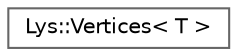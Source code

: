 digraph "Graphical Class Hierarchy"
{
 // LATEX_PDF_SIZE
  bgcolor="transparent";
  edge [fontname=Helvetica,fontsize=10,labelfontname=Helvetica,labelfontsize=10];
  node [fontname=Helvetica,fontsize=10,shape=box,height=0.2,width=0.4];
  rankdir="LR";
  Node0 [id="Node000000",label="Lys::Vertices\< T \>",height=0.2,width=0.4,color="grey40", fillcolor="white", style="filled",URL="$classLys_1_1Vertices.html",tooltip=" "];
}
